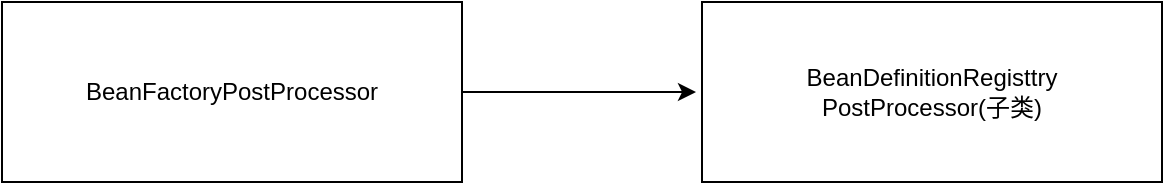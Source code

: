 <mxfile version="21.1.1" type="github">
  <diagram name="第 1 页" id="kPf6iTKsyfyUOKiPGm12">
    <mxGraphModel dx="879" dy="639" grid="1" gridSize="10" guides="1" tooltips="1" connect="1" arrows="1" fold="1" page="1" pageScale="1" pageWidth="1654" pageHeight="2336" math="0" shadow="0">
      <root>
        <mxCell id="0" />
        <mxCell id="1" parent="0" />
        <mxCell id="j61tei6_rBJSNLcT9V6f-1" value="BeanFactoryPostProcessor" style="rounded=0;whiteSpace=wrap;html=1;" vertex="1" parent="1">
          <mxGeometry x="50" y="100" width="230" height="90" as="geometry" />
        </mxCell>
        <mxCell id="j61tei6_rBJSNLcT9V6f-2" value="BeanDefinitionRegisttry&lt;br&gt;PostProcessor(子类)" style="rounded=0;whiteSpace=wrap;html=1;" vertex="1" parent="1">
          <mxGeometry x="400" y="100" width="230" height="90" as="geometry" />
        </mxCell>
        <mxCell id="j61tei6_rBJSNLcT9V6f-3" value="" style="endArrow=classic;html=1;rounded=0;entryX=-0.019;entryY=0.162;entryDx=0;entryDy=0;entryPerimeter=0;" edge="1" parent="1" source="j61tei6_rBJSNLcT9V6f-1">
          <mxGeometry width="50" height="50" relative="1" as="geometry">
            <mxPoint x="280" y="146.01" as="sourcePoint" />
            <mxPoint x="397.004" y="145" as="targetPoint" />
          </mxGeometry>
        </mxCell>
      </root>
    </mxGraphModel>
  </diagram>
</mxfile>
